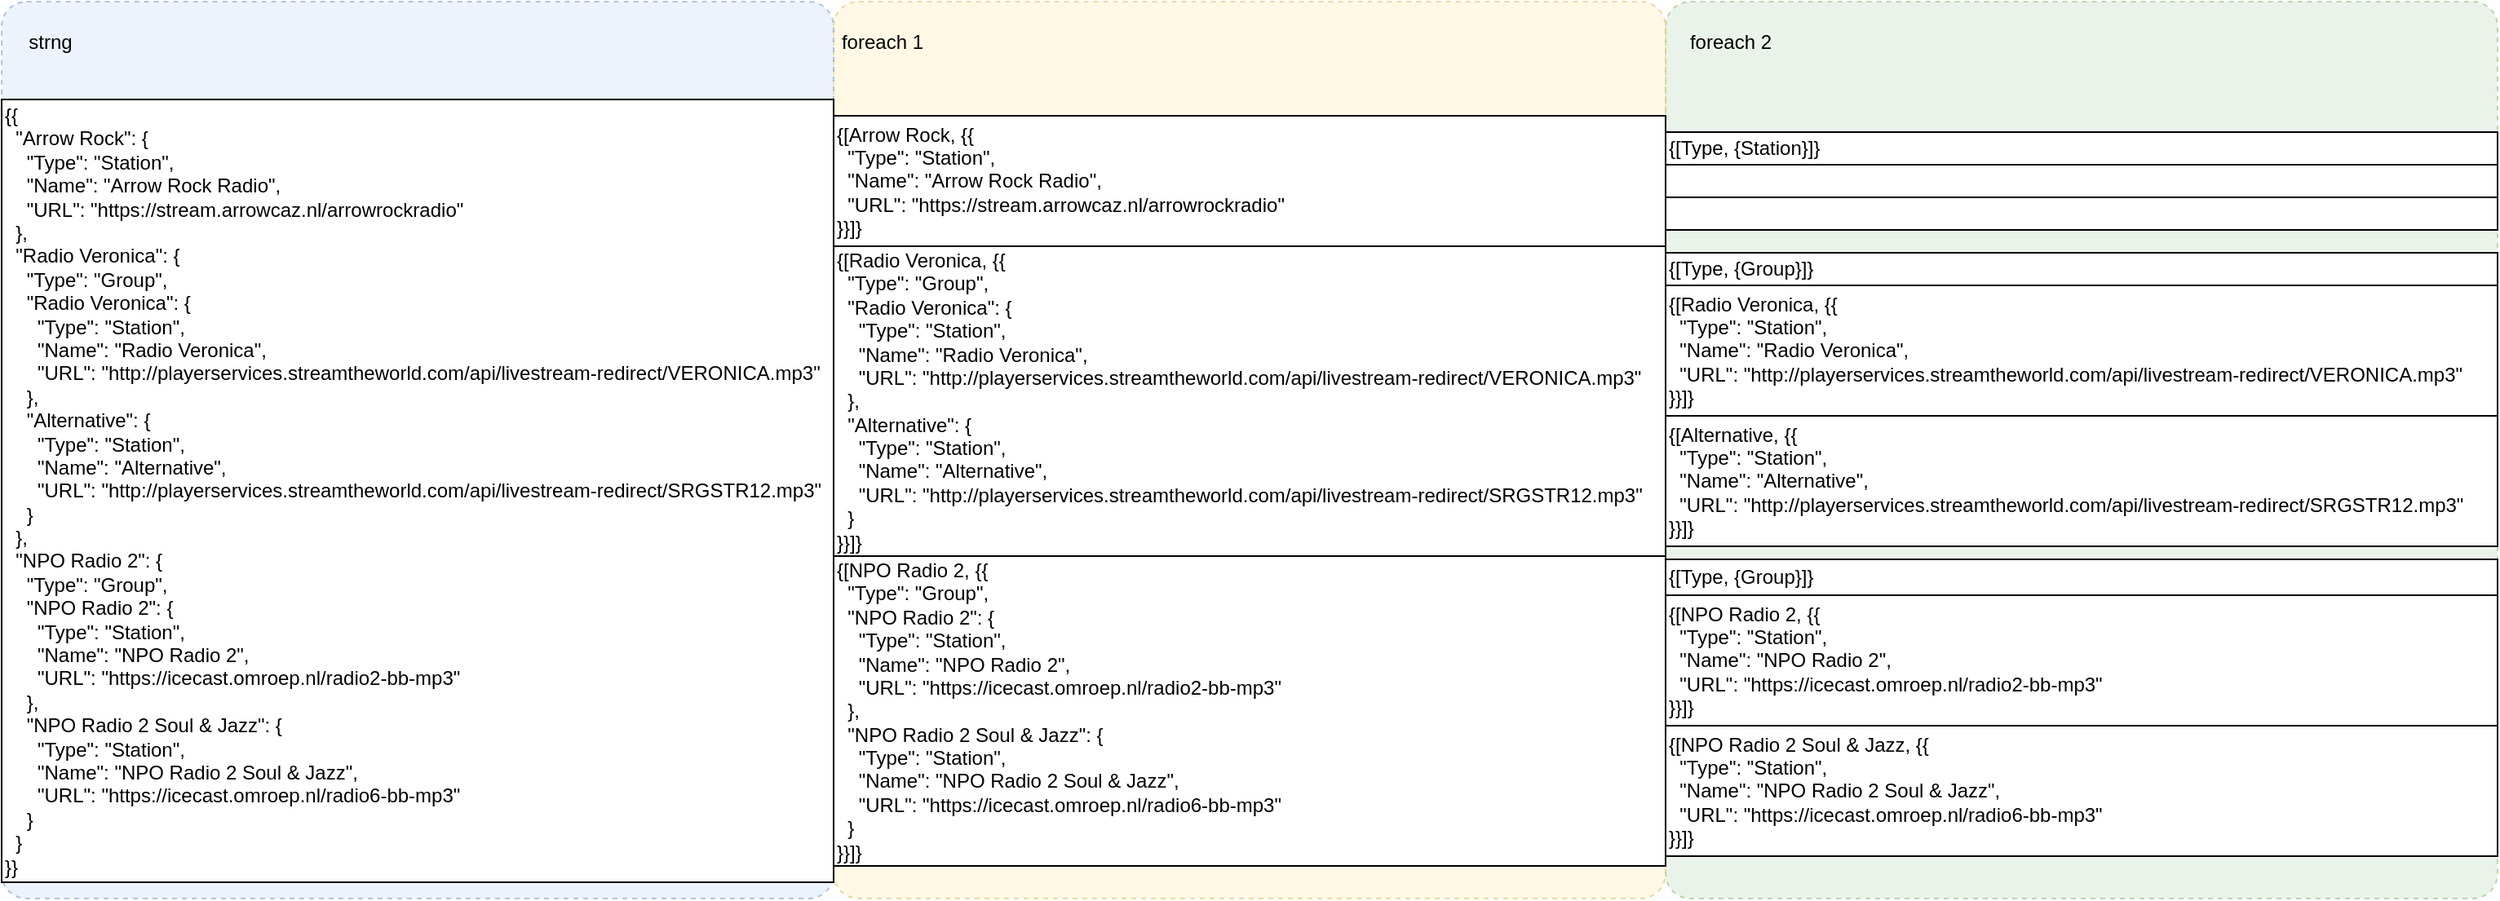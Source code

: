 <mxfile version="16.5.1" type="device"><diagram id="ms1ywOeq8_yfvA9qVllP" name="Page-1"><mxGraphModel dx="2789" dy="1193" grid="1" gridSize="10" guides="1" tooltips="1" connect="1" arrows="1" fold="1" page="1" pageScale="1" pageWidth="1100" pageHeight="850" math="0" shadow="0"><root><mxCell id="0"/><mxCell id="1" parent="0"/><mxCell id="bXY1D-xQaTRvLVlC0sZ6-17" value="" style="rounded=1;whiteSpace=wrap;html=1;dashed=1;strokeOpacity=50;fillOpacity=50;fillColor=#d5e8d4;strokeColor=#82b366;arcSize=3;" vertex="1" parent="1"><mxGeometry x="950" y="60" width="510" height="550" as="geometry"/></mxCell><mxCell id="bXY1D-xQaTRvLVlC0sZ6-16" value="" style="rounded=1;whiteSpace=wrap;html=1;dashed=1;strokeOpacity=50;fillOpacity=50;fillColor=#fff2cc;strokeColor=#d6b656;arcSize=3;" vertex="1" parent="1"><mxGeometry x="440" y="60" width="510" height="550" as="geometry"/></mxCell><mxCell id="bXY1D-xQaTRvLVlC0sZ6-15" value="" style="rounded=1;whiteSpace=wrap;html=1;dashed=1;strokeOpacity=50;fillOpacity=50;fillColor=#dae8fc;strokeColor=#6c8ebf;arcSize=3;" vertex="1" parent="1"><mxGeometry x="-70" y="60" width="510" height="550" as="geometry"/></mxCell><mxCell id="bXY1D-xQaTRvLVlC0sZ6-1" value="&lt;div&gt;{[Radio Veronica, {{&lt;/div&gt;&lt;div&gt;&amp;nbsp; &quot;Type&quot;: &quot;Group&quot;,&lt;/div&gt;&lt;div&gt;&amp;nbsp; &quot;Radio Veronica&quot;: {&lt;/div&gt;&lt;div&gt;&amp;nbsp; &amp;nbsp; &quot;Type&quot;: &quot;Station&quot;,&lt;/div&gt;&lt;div&gt;&amp;nbsp; &amp;nbsp; &quot;Name&quot;: &quot;Radio Veronica&quot;,&lt;/div&gt;&lt;div&gt;&amp;nbsp; &amp;nbsp; &quot;URL&quot;: &quot;http://playerservices.streamtheworld.com/api/livestream-redirect/VERONICA.mp3&quot;&lt;/div&gt;&lt;div&gt;&amp;nbsp; },&lt;/div&gt;&lt;div&gt;&amp;nbsp; &quot;Alternative&quot;: {&lt;/div&gt;&lt;div&gt;&amp;nbsp; &amp;nbsp; &quot;Type&quot;: &quot;Station&quot;,&lt;/div&gt;&lt;div&gt;&amp;nbsp; &amp;nbsp; &quot;Name&quot;: &quot;Alternative&quot;,&lt;/div&gt;&lt;div&gt;&amp;nbsp; &amp;nbsp; &quot;URL&quot;: &quot;http://playerservices.streamtheworld.com/api/livestream-redirect/SRGSTR12.mp3&quot;&lt;/div&gt;&lt;div&gt;&amp;nbsp; }&lt;/div&gt;&lt;div&gt;}}]}&lt;/div&gt;" style="rounded=0;whiteSpace=wrap;html=1;align=left;" vertex="1" parent="1"><mxGeometry x="440" y="210" width="510" height="190" as="geometry"/></mxCell><mxCell id="bXY1D-xQaTRvLVlC0sZ6-2" value="&lt;div&gt;{{&lt;/div&gt;&lt;div&gt;&amp;nbsp; &quot;Arrow Rock&quot;: {&lt;/div&gt;&lt;div&gt;&amp;nbsp; &amp;nbsp; &quot;Type&quot;: &quot;Station&quot;,&lt;/div&gt;&lt;div&gt;&amp;nbsp; &amp;nbsp; &quot;Name&quot;: &quot;Arrow Rock Radio&quot;,&lt;/div&gt;&lt;div&gt;&amp;nbsp; &amp;nbsp; &quot;URL&quot;: &quot;https://stream.arrowcaz.nl/arrowrockradio&quot;&lt;/div&gt;&lt;div&gt;&amp;nbsp; },&lt;/div&gt;&lt;div&gt;&amp;nbsp; &quot;Radio Veronica&quot;: {&lt;/div&gt;&lt;div&gt;&amp;nbsp; &amp;nbsp; &quot;Type&quot;: &quot;Group&quot;,&lt;/div&gt;&lt;div&gt;&amp;nbsp; &amp;nbsp; &quot;Radio Veronica&quot;: {&lt;/div&gt;&lt;div&gt;&amp;nbsp; &amp;nbsp; &amp;nbsp; &quot;Type&quot;: &quot;Station&quot;,&lt;/div&gt;&lt;div&gt;&amp;nbsp; &amp;nbsp; &amp;nbsp; &quot;Name&quot;: &quot;Radio Veronica&quot;,&lt;/div&gt;&lt;div&gt;&amp;nbsp; &amp;nbsp; &amp;nbsp; &quot;URL&quot;: &quot;http://playerservices.streamtheworld.com/api/livestream-redirect/VERONICA.mp3&quot;&lt;/div&gt;&lt;div&gt;&amp;nbsp; &amp;nbsp; },&lt;/div&gt;&lt;div&gt;&amp;nbsp; &amp;nbsp; &quot;Alternative&quot;: {&lt;/div&gt;&lt;div&gt;&amp;nbsp; &amp;nbsp; &amp;nbsp; &quot;Type&quot;: &quot;Station&quot;,&lt;/div&gt;&lt;div&gt;&amp;nbsp; &amp;nbsp; &amp;nbsp; &quot;Name&quot;: &quot;Alternative&quot;,&lt;/div&gt;&lt;div&gt;&amp;nbsp; &amp;nbsp; &amp;nbsp; &quot;URL&quot;: &quot;http://playerservices.streamtheworld.com/api/livestream-redirect/SRGSTR12.mp3&quot;&lt;/div&gt;&lt;div&gt;&amp;nbsp; &amp;nbsp; }&lt;/div&gt;&lt;div&gt;&amp;nbsp; },&lt;/div&gt;&lt;div&gt;&amp;nbsp; &quot;NPO Radio 2&quot;: {&lt;/div&gt;&lt;div&gt;&amp;nbsp; &amp;nbsp; &quot;Type&quot;: &quot;Group&quot;,&lt;/div&gt;&lt;div&gt;&amp;nbsp; &amp;nbsp; &quot;NPO Radio 2&quot;: {&lt;/div&gt;&lt;div&gt;&amp;nbsp; &amp;nbsp; &amp;nbsp; &quot;Type&quot;: &quot;Station&quot;,&lt;/div&gt;&lt;div&gt;&amp;nbsp; &amp;nbsp; &amp;nbsp; &quot;Name&quot;: &quot;NPO Radio 2&quot;,&lt;/div&gt;&lt;div&gt;&amp;nbsp; &amp;nbsp; &amp;nbsp; &quot;URL&quot;: &quot;https://icecast.omroep.nl/radio2-bb-mp3&quot;&lt;/div&gt;&lt;div&gt;&amp;nbsp; &amp;nbsp; },&lt;/div&gt;&lt;div&gt;&amp;nbsp; &amp;nbsp; &quot;NPO Radio 2 Soul &amp;amp; Jazz&quot;: {&lt;/div&gt;&lt;div&gt;&amp;nbsp; &amp;nbsp; &amp;nbsp; &quot;Type&quot;: &quot;Station&quot;,&lt;/div&gt;&lt;div&gt;&amp;nbsp; &amp;nbsp; &amp;nbsp; &quot;Name&quot;: &quot;NPO Radio 2 Soul &amp;amp; Jazz&quot;,&lt;/div&gt;&lt;div&gt;&amp;nbsp; &amp;nbsp; &amp;nbsp; &quot;URL&quot;: &quot;https://icecast.omroep.nl/radio6-bb-mp3&quot;&lt;/div&gt;&lt;div&gt;&amp;nbsp; &amp;nbsp; }&lt;/div&gt;&lt;div&gt;&amp;nbsp; }&lt;/div&gt;&lt;div style=&quot;&quot;&gt;}}&lt;/div&gt;" style="rounded=0;whiteSpace=wrap;html=1;align=left;" vertex="1" parent="1"><mxGeometry x="-70" y="120" width="510" height="480" as="geometry"/></mxCell><mxCell id="bXY1D-xQaTRvLVlC0sZ6-3" value="&lt;div&gt;{[Arrow Rock, {{&lt;/div&gt;&lt;div&gt;&amp;nbsp; &quot;Type&quot;: &quot;Station&quot;,&lt;/div&gt;&lt;div&gt;&amp;nbsp; &quot;Name&quot;: &quot;Arrow Rock Radio&quot;,&lt;/div&gt;&lt;div&gt;&amp;nbsp; &quot;URL&quot;: &quot;https://stream.arrowcaz.nl/arrowrockradio&quot;&lt;/div&gt;&lt;div&gt;}}]}&lt;/div&gt;" style="rounded=0;whiteSpace=wrap;html=1;align=left;" vertex="1" parent="1"><mxGeometry x="440" y="130" width="510" height="80" as="geometry"/></mxCell><mxCell id="bXY1D-xQaTRvLVlC0sZ6-5" value="{[Radio Veronica, {{&lt;br&gt;&amp;nbsp; &quot;Type&quot;: &quot;Station&quot;,&lt;br&gt;&amp;nbsp; &quot;Name&quot;: &quot;Radio Veronica&quot;,&lt;br&gt;&amp;nbsp; &quot;URL&quot;: &quot;http://playerservices.streamtheworld.com/api/livestream-redirect/VERONICA.mp3&quot;&lt;br&gt;}}]}" style="rounded=0;whiteSpace=wrap;html=1;align=left;" vertex="1" parent="1"><mxGeometry x="950" y="234" width="510" height="80" as="geometry"/></mxCell><mxCell id="bXY1D-xQaTRvLVlC0sZ6-6" value="{[Type, {Group}]}" style="rounded=0;whiteSpace=wrap;html=1;align=left;" vertex="1" parent="1"><mxGeometry x="950" y="214" width="510" height="20" as="geometry"/></mxCell><mxCell id="bXY1D-xQaTRvLVlC0sZ6-7" value="{[Alternative, {{&lt;br&gt;&amp;nbsp; &quot;Type&quot;: &quot;Station&quot;,&lt;br&gt;&amp;nbsp; &quot;Name&quot;: &quot;Alternative&quot;,&lt;br&gt;&amp;nbsp; &quot;URL&quot;: &quot;http://playerservices.streamtheworld.com/api/livestream-redirect/SRGSTR12.mp3&quot;&lt;br&gt;}}]}" style="rounded=0;whiteSpace=wrap;html=1;align=left;" vertex="1" parent="1"><mxGeometry x="950" y="314" width="510" height="80" as="geometry"/></mxCell><mxCell id="bXY1D-xQaTRvLVlC0sZ6-8" value="{[NPO Radio 2, {{&lt;br&gt;&amp;nbsp; &quot;Type&quot;: &quot;Group&quot;,&lt;br&gt;&amp;nbsp; &quot;NPO Radio 2&quot;: {&lt;br&gt;&amp;nbsp; &amp;nbsp; &quot;Type&quot;: &quot;Station&quot;,&lt;br&gt;&amp;nbsp; &amp;nbsp; &quot;Name&quot;: &quot;NPO Radio 2&quot;,&lt;br&gt;&amp;nbsp; &amp;nbsp; &quot;URL&quot;: &quot;https://icecast.omroep.nl/radio2-bb-mp3&quot;&lt;br&gt;&amp;nbsp; },&lt;br&gt;&amp;nbsp; &quot;NPO Radio 2 Soul &amp;amp; Jazz&quot;: {&lt;br&gt;&amp;nbsp; &amp;nbsp; &quot;Type&quot;: &quot;Station&quot;,&lt;br&gt;&amp;nbsp; &amp;nbsp; &quot;Name&quot;: &quot;NPO Radio 2 Soul &amp;amp; Jazz&quot;,&lt;br&gt;&amp;nbsp; &amp;nbsp; &quot;URL&quot;: &quot;https://icecast.omroep.nl/radio6-bb-mp3&quot;&lt;br&gt;&amp;nbsp; }&lt;br&gt;}}]}" style="rounded=0;whiteSpace=wrap;html=1;align=left;" vertex="1" parent="1"><mxGeometry x="440" y="400" width="510" height="190" as="geometry"/></mxCell><mxCell id="bXY1D-xQaTRvLVlC0sZ6-9" value="{[Type, {Group}]}" style="rounded=0;whiteSpace=wrap;html=1;align=left;" vertex="1" parent="1"><mxGeometry x="950" y="402" width="510" height="22" as="geometry"/></mxCell><mxCell id="bXY1D-xQaTRvLVlC0sZ6-10" value="{[NPO Radio 2, {{&lt;br&gt;&amp;nbsp; &quot;Type&quot;: &quot;Station&quot;,&lt;br&gt;&amp;nbsp; &quot;Name&quot;: &quot;NPO Radio 2&quot;,&lt;br&gt;&amp;nbsp; &quot;URL&quot;: &quot;https://icecast.omroep.nl/radio2-bb-mp3&quot;&lt;br&gt;}}]}" style="rounded=0;whiteSpace=wrap;html=1;align=left;" vertex="1" parent="1"><mxGeometry x="950" y="424" width="510" height="80" as="geometry"/></mxCell><mxCell id="bXY1D-xQaTRvLVlC0sZ6-11" value="{[NPO Radio 2 Soul &amp;amp; Jazz, {{&lt;br&gt;&amp;nbsp; &quot;Type&quot;: &quot;Station&quot;,&lt;br&gt;&amp;nbsp; &quot;Name&quot;: &quot;NPO Radio 2 Soul &amp;amp; Jazz&quot;,&lt;br&gt;&amp;nbsp; &quot;URL&quot;: &quot;https://icecast.omroep.nl/radio6-bb-mp3&quot;&lt;br&gt;}}]}" style="rounded=0;whiteSpace=wrap;html=1;align=left;" vertex="1" parent="1"><mxGeometry x="950" y="504" width="510" height="80" as="geometry"/></mxCell><mxCell id="bXY1D-xQaTRvLVlC0sZ6-12" value="strng" style="text;html=1;strokeColor=none;fillColor=none;align=center;verticalAlign=middle;whiteSpace=wrap;rounded=0;" vertex="1" parent="1"><mxGeometry x="-70" y="70" width="60" height="30" as="geometry"/></mxCell><mxCell id="bXY1D-xQaTRvLVlC0sZ6-13" value="foreach 1" style="text;html=1;strokeColor=none;fillColor=none;align=center;verticalAlign=middle;whiteSpace=wrap;rounded=0;" vertex="1" parent="1"><mxGeometry x="440" y="70" width="60" height="30" as="geometry"/></mxCell><mxCell id="bXY1D-xQaTRvLVlC0sZ6-14" value="foreach 2" style="text;html=1;strokeColor=none;fillColor=none;align=center;verticalAlign=middle;whiteSpace=wrap;rounded=0;" vertex="1" parent="1"><mxGeometry x="960" y="70" width="60" height="30" as="geometry"/></mxCell><mxCell id="bXY1D-xQaTRvLVlC0sZ6-18" value="{[Type, {Station}]}" style="rounded=0;whiteSpace=wrap;html=1;align=left;" vertex="1" parent="1"><mxGeometry x="950" y="140" width="510" height="20" as="geometry"/></mxCell><mxCell id="bXY1D-xQaTRvLVlC0sZ6-19" value="" style="rounded=0;whiteSpace=wrap;html=1;align=left;" vertex="1" parent="1"><mxGeometry x="950" y="160" width="510" height="20" as="geometry"/></mxCell><mxCell id="bXY1D-xQaTRvLVlC0sZ6-20" value="" style="rounded=0;whiteSpace=wrap;html=1;align=left;" vertex="1" parent="1"><mxGeometry x="950" y="180" width="510" height="20" as="geometry"/></mxCell></root></mxGraphModel></diagram></mxfile>